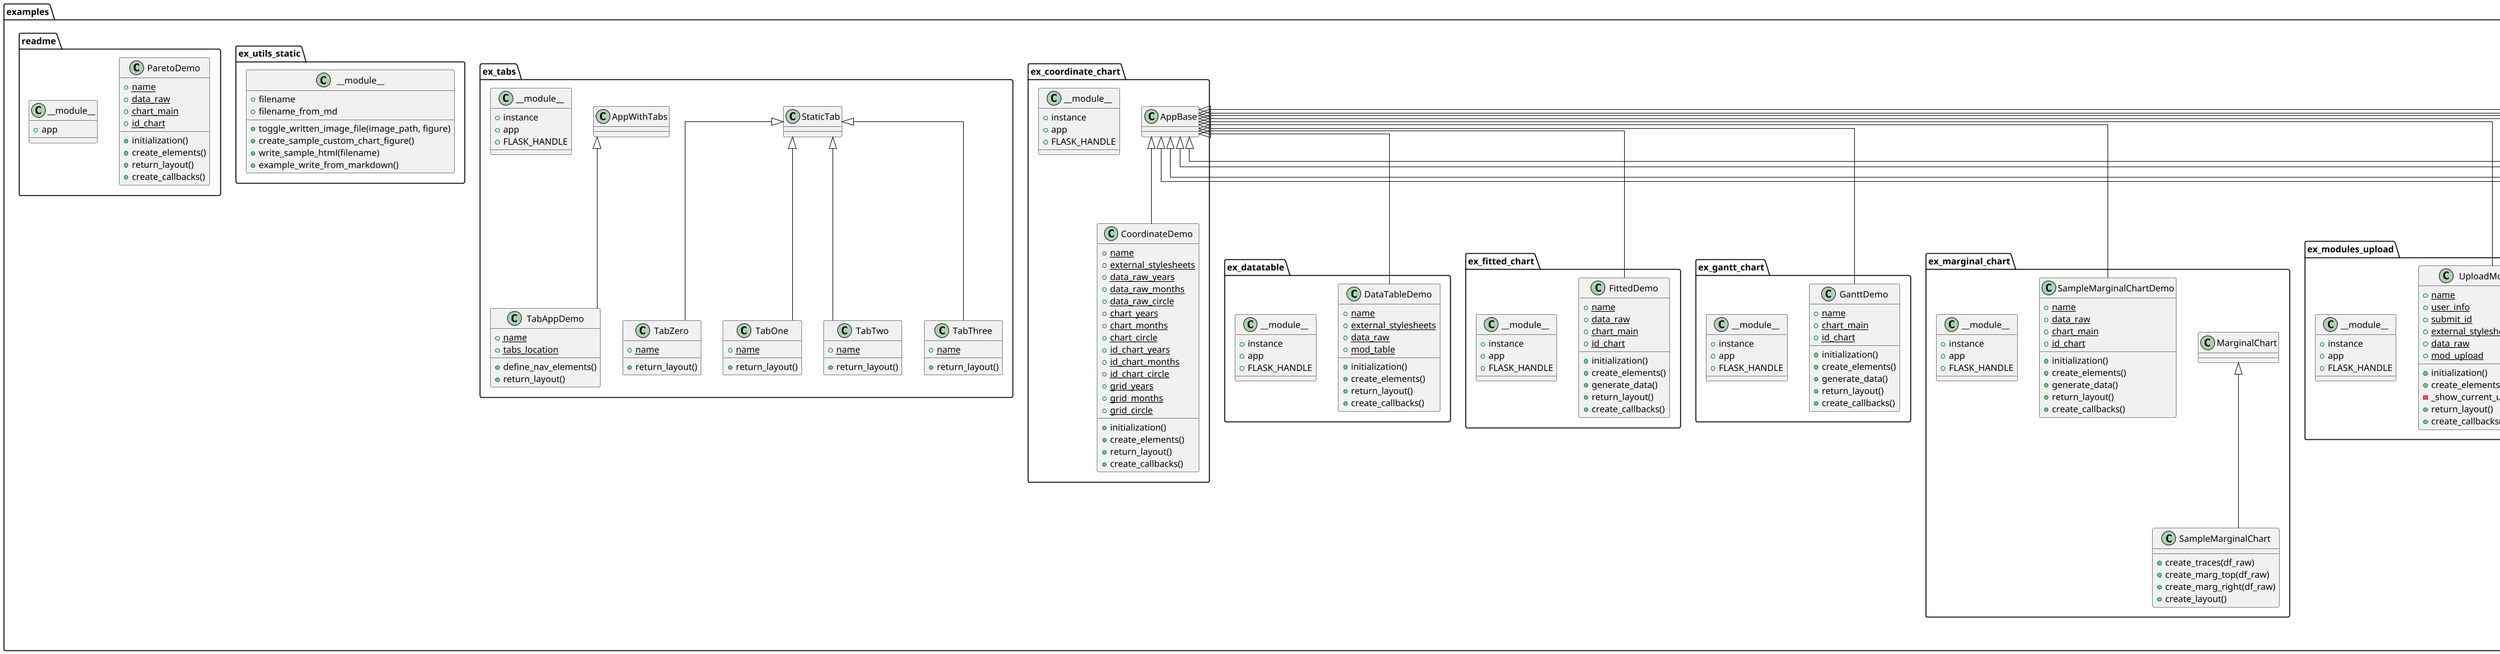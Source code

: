 @startuml
scale 1
skinparam {
dpi 100
shadowing false
linetype ortho
}

namespace examples {
  namespace ex_app_px {
    class __module__ {
      +instance
      +app
      +FLASK_HANDLE
    }

  }
  namespace ex_coordinate_chart {
    AppBase <|-- CoordinateDemo
    class CoordinateDemo {
      {static} +name
      {static} +external_stylesheets
      {static} +data_raw_years
      {static} +data_raw_months
      {static} +data_raw_circle
      {static} +chart_years
      {static} +chart_months
      {static} +chart_circle
      {static} +id_chart_years
      {static} +id_chart_months
      {static} +id_chart_circle
      {static} +grid_years
      {static} +grid_months
      {static} +grid_circle
      +initialization()
      +create_elements()
      +return_layout()
      +create_callbacks()
    }

    class __module__ {
      +instance
      +app
      +FLASK_HANDLE
    }

  }
  namespace ex_datatable {
    AppBase <|-- DataTableDemo
    class DataTableDemo {
      {static} +name
      {static} +external_stylesheets
      {static} +data_raw
      {static} +mod_table
      +initialization()
      +create_elements()
      +return_layout()
      +create_callbacks()
    }

    class __module__ {
      +instance
      +app
      +FLASK_HANDLE
    }

  }
  namespace ex_fitted_chart {
    AppBase <|-- FittedDemo
    class FittedDemo {
      {static} +name
      {static} +data_raw
      {static} +chart_main
      {static} +id_chart
      +initialization()
      +create_elements()
      +generate_data()
      +return_layout()
      +create_callbacks()
    }

    class __module__ {
      +instance
      +app
      +FLASK_HANDLE
    }

  }
  namespace ex_gantt_chart {
    AppBase <|-- GanttDemo
    class GanttDemo {
      {static} +name
      {static} +chart_main
      {static} +id_chart
      +initialization()
      +create_elements()
      +generate_data()
      +return_layout()
      +create_callbacks()
    }

    class __module__ {
      +instance
      +app
      +FLASK_HANDLE
    }

  }
  namespace ex_marginal_chart {
    MarginalChart <|-- SampleMarginalChart
    class SampleMarginalChart {
      +create_traces(df_raw)
      +create_marg_top(df_raw)
      +create_marg_right(df_raw)
      +create_layout()
    }

    AppBase <|-- SampleMarginalChartDemo
    class SampleMarginalChartDemo {
      {static} +name
      {static} +data_raw
      {static} +chart_main
      {static} +id_chart
      +initialization()
      +create_elements()
      +generate_data()
      +return_layout()
      +create_callbacks()
    }

    class __module__ {
      +instance
      +app
      +FLASK_HANDLE
    }

  }
  namespace ex_modules_upload {
    AppBase <|-- UploadModuleDemo
    class UploadModuleDemo {
      {static} +name
      {static} +user_info
      {static} +submit_id
      {static} +external_stylesheets
      {static} +data_raw
      {static} +mod_upload
      +initialization()
      +create_elements()
      -_show_current_user(username)
      +return_layout()
      +create_callbacks()
    }

    class __module__ {
      +instance
      +app
      +FLASK_HANDLE
    }

  }
  namespace ex_multi_page {
    AppBase <|-- StaticPage
    class StaticPage {
      {static} +basic_style
      +initialization()
      +create_elements()
      +create_callbacks()
    }

    StaticPage <|-- PageText
    class PageText {
      {static} +name
      +return_layout()
    }

    StaticPage <|-- PageChart
    class PageChart {
      {static} +name
      +return_layout()
    }

    StaticPage <|-- Page404
    class Page404 {
      {static} +name
      +return_layout()
    }

    AppMultiPage <|-- MultiPageDemo
    class MultiPageDemo {
      {static} +name
      {static} +navbar_links
      {static} +dropdown_links
      {static} +logo
      {static} +external_stylesheets
      +define_nav_elements()
      +select_page_name(pathname)
    }

    class __module__ {
      +instance
      +app
      +FLASK_HANDLE
    }

  }
  namespace ex_pareto_chart {
    AppBase <|-- ParetoDemo
    class ParetoDemo {
      {static} +name
      {static} +data_raw
      {static} +chart_main
      {static} +id_chart
      +initialization()
      +create_elements()
      +return_layout()
      +create_callbacks()
    }

    class __module__ {
      +CSV_DATA
      +instance
      +app
      +FLASK_HANDLE
    }

  }
  namespace ex_rolling_chart {
    AppBase <|-- RollingDemo
    class RollingDemo {
      {static} +name
      {static} +data_raw
      {static} +chart_main
      {static} +id_slider
      {static} +id_chart
      +initialization()
      +generate_data()
      +create_elements()
      +return_layout()
      +create_callbacks()
    }

    class __module__ {
      +instance
      +app
      +FLASK_HANDLE
    }

  }
  namespace ex_sqlite_realtime {
    AppBase <|-- RealTimeSQLDemo
    class RealTimeSQLDemo {
      {static} +name
      {static} +db_path
      {static} +chart_main
      {static} +id_chart
      {static} +id_interval
      +initialization()
      +create_elements()
      +generate_data()
      +return_layout()
      +create_callbacks()
    }

    class __module__ {
      +instance
      +app
      +FLASK_HANDLE
      +use_flag_file(callback, *args, **kwargs)
      +simulate_db_population(db_path, points=1000, delay=0.1, flag_file=None)
    }

  }
  namespace ex_style_bootstrap {
    AppBase <|-- BootstrapStylingDemo
    class BootstrapStylingDemo {
      {static} +name
      {static} +external_stylesheets
      +initialization()
      +create_elements()
      +return_navbar()
      +return_body()
      +return_layout()
      +create_callbacks()
    }

    class __module__ {
      +instance
      +app
      +FLASK_HANDLE
    }

  }
  namespace ex_style_bulma {
    AppBase <|-- BulmaStylingDemo
    class BulmaStylingDemo {
      {static} +name
      {static} +external_stylesheets
      +initialization()
      +create_elements()
      +return_layout()
      +create_callbacks()
    }

    class __module__ {
      +instance
      +app
      +FLASK_HANDLE
    }

  }
  namespace ex_tabs {
    StaticTab <|-- TabZero
    class TabZero {
      {static} +name
      +return_layout()
    }

    StaticTab <|-- TabOne
    class TabOne {
      {static} +name
      +return_layout()
    }

    StaticTab <|-- TabTwo
    class TabTwo {
      {static} +name
      +return_layout()
    }

    StaticTab <|-- TabThree
    class TabThree {
      {static} +name
      +return_layout()
    }

    AppWithTabs <|-- TabAppDemo
    class TabAppDemo {
      {static} +name
      {static} +tabs_location
      +define_nav_elements()
      +return_layout()
    }

    class __module__ {
      +instance
      +app
      +FLASK_HANDLE
    }

  }
  namespace ex_time_vis_chart {
    AppBase <|-- TimeVisDemo
    class TimeVisDemo {
      {static} +name
      {static} +chart_main
      {static} +id_chart
      +initialization()
      +create_elements()
      +generate_data()
      +return_layout()
      +create_callbacks()
    }

    class __module__ {
      +instance
      +app
      +FLASK_HANDLE
    }

  }
  namespace ex_utils_static {
    class __module__ {
      +filename
      +filename_from_md
      +toggle_written_image_file(image_path, figure)
      +create_sample_custom_chart_figure()
      +write_sample_html(filename)
      +example_write_from_markdown()
    }

  }
  namespace readme {
    AppBase <|-- ParetoDemo
    class ParetoDemo {
      {static} +name
      {static} +data_raw
      {static} +chart_main
      {static} +id_chart
      +initialization()
      +create_elements()
      +return_layout()
      +create_callbacks()
    }

    class __module__ {
      +app
    }

  }
}
@enduml
